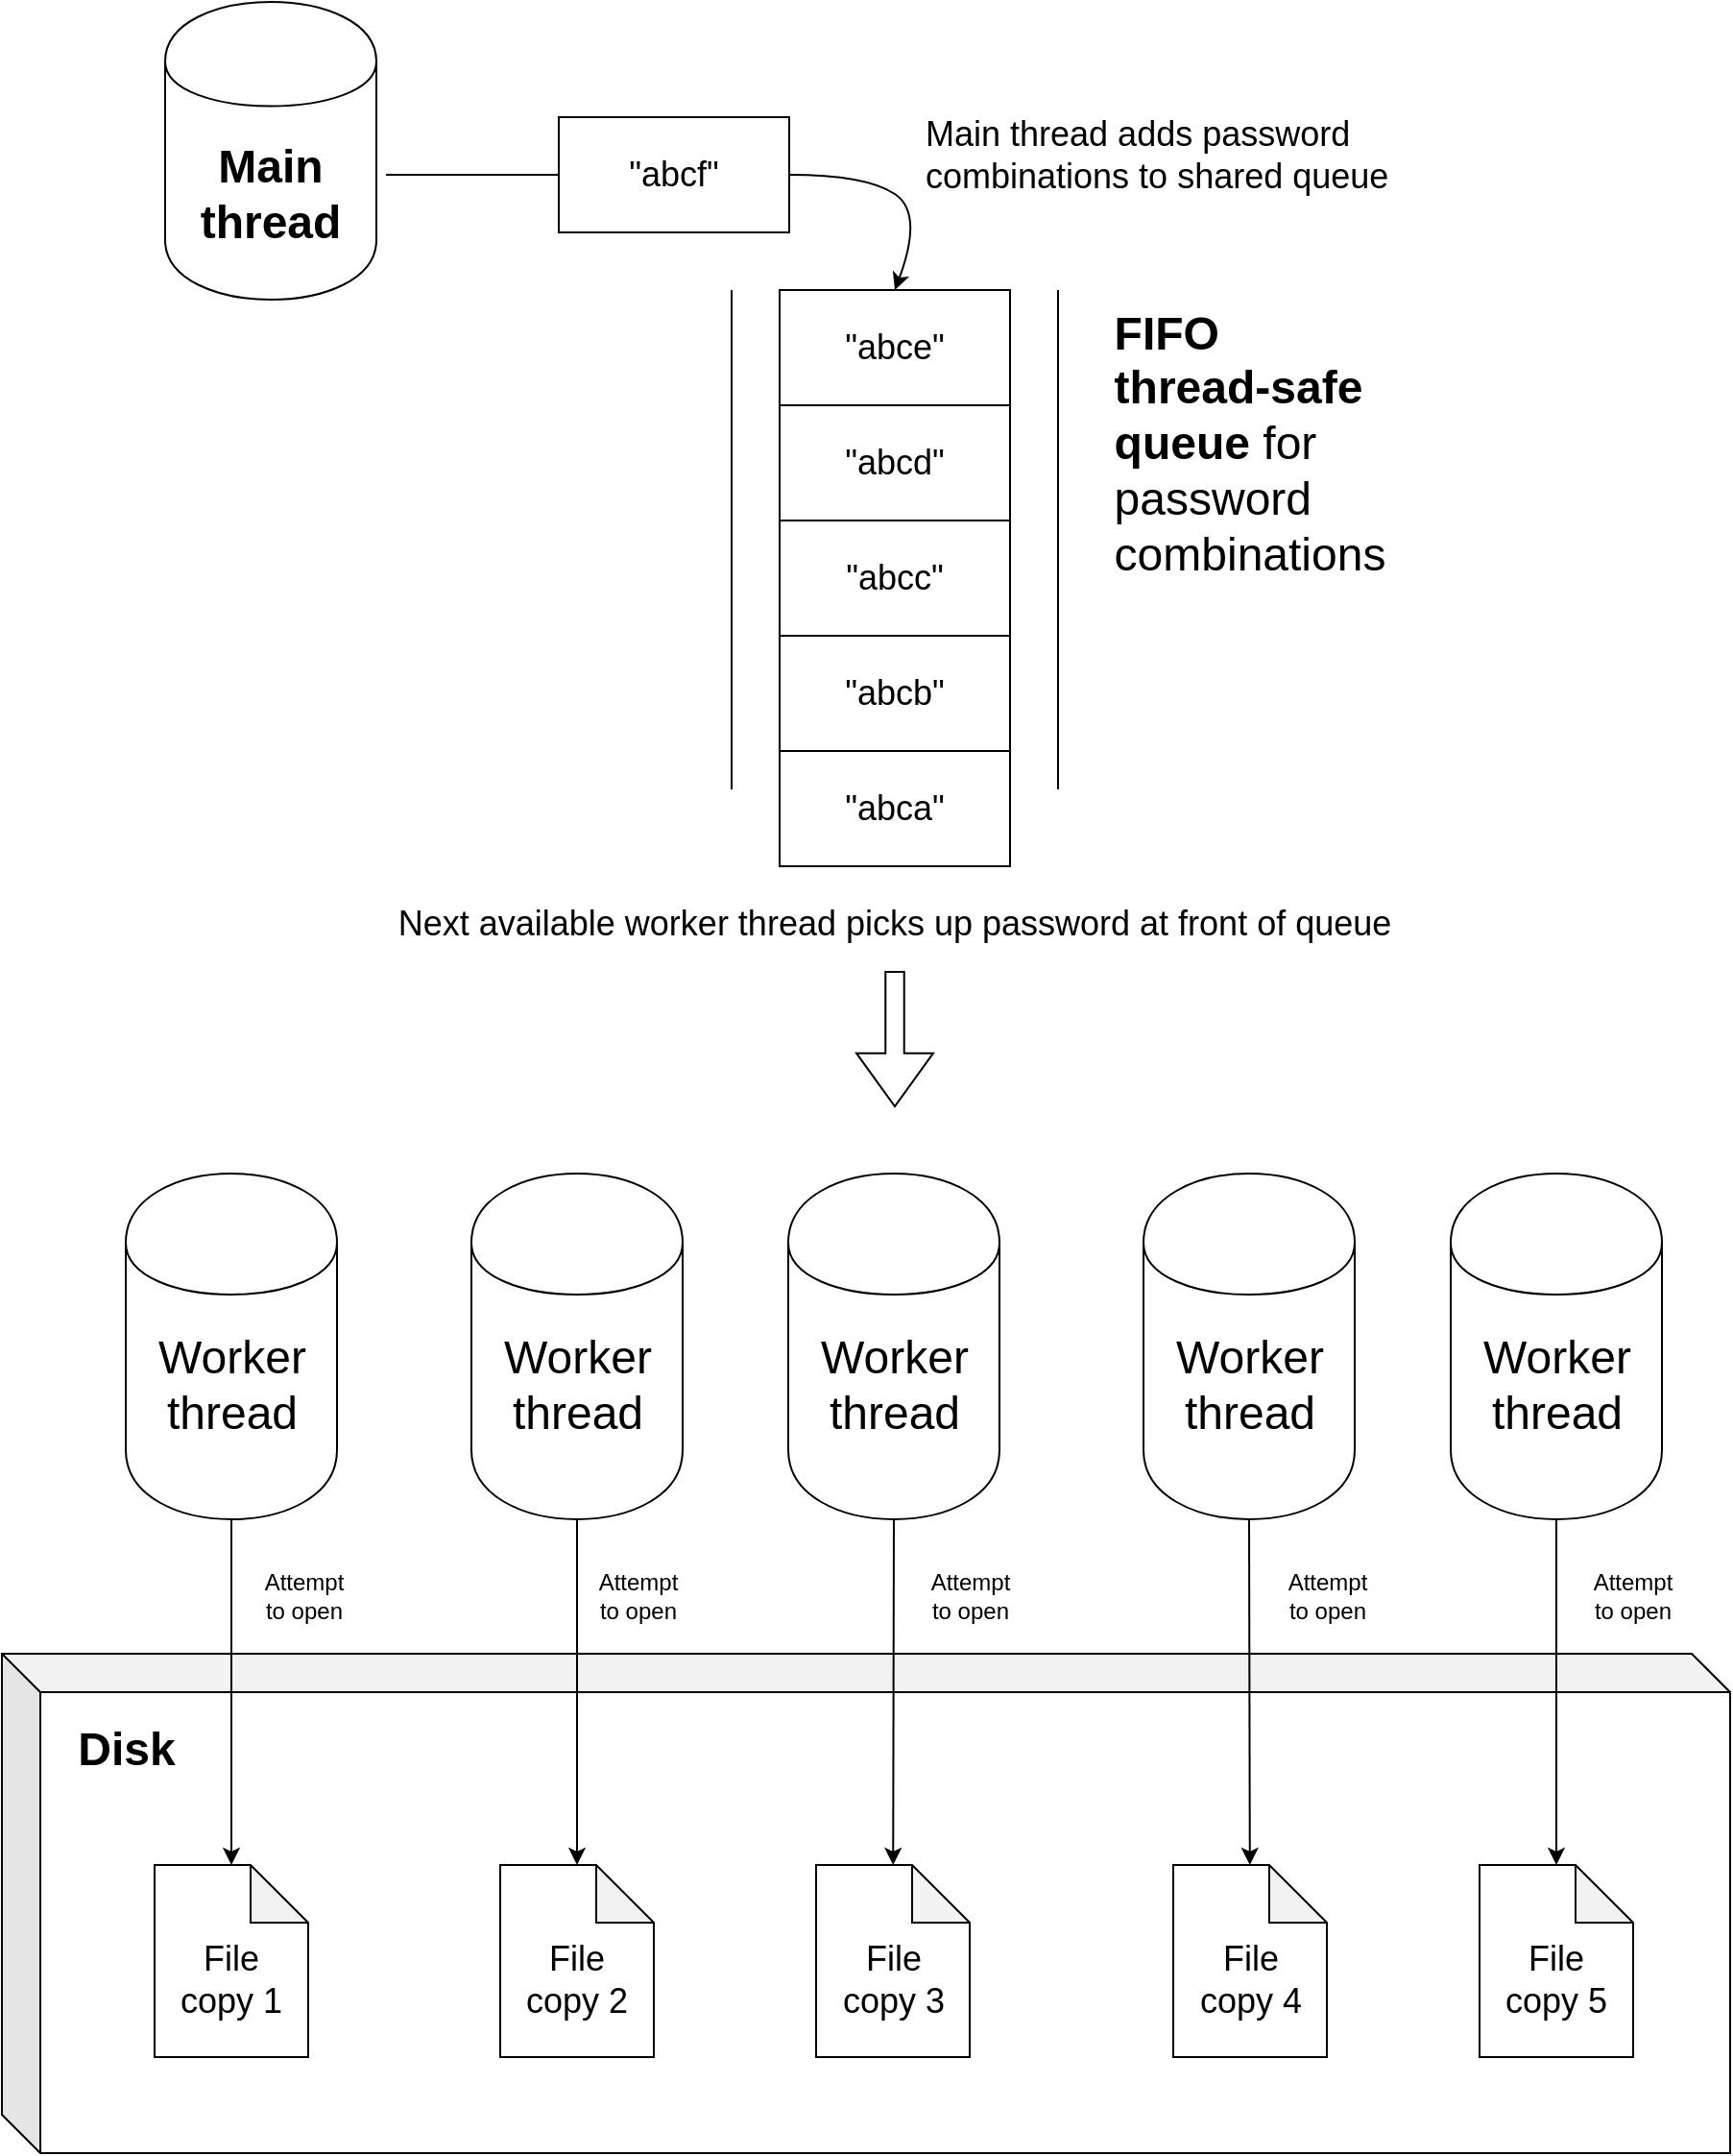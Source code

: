 <mxfile version="10.7.6" type="device"><diagram id="C81d6JS9DbTzN0MNDr1o" name="Page-1"><mxGraphModel dx="2082" dy="3220" grid="1" gridSize="10" guides="1" tooltips="1" connect="1" arrows="1" fold="1" page="1" pageScale="1" pageWidth="850" pageHeight="1100" math="0" shadow="0"><root><mxCell id="0"/><mxCell id="1" parent="0"/><mxCell id="NdqQK1QRVicuL6UkXngq-25" value="" style="shape=cylinder;whiteSpace=wrap;html=1;boundedLbl=1;backgroundOutline=1;" vertex="1" parent="1"><mxGeometry x="45" y="-30" width="110" height="155" as="geometry"/></mxCell><mxCell id="NdqQK1QRVicuL6UkXngq-2" value="" style="rounded=0;whiteSpace=wrap;html=1;" vertex="1" parent="1"><mxGeometry x="250" y="30" width="120" height="60" as="geometry"/></mxCell><mxCell id="NdqQK1QRVicuL6UkXngq-3" value="" style="rounded=0;whiteSpace=wrap;html=1;" vertex="1" parent="1"><mxGeometry x="365" y="120" width="120" height="60" as="geometry"/></mxCell><mxCell id="NdqQK1QRVicuL6UkXngq-4" value="" style="rounded=0;whiteSpace=wrap;html=1;" vertex="1" parent="1"><mxGeometry x="365" y="180" width="120" height="60" as="geometry"/></mxCell><mxCell id="NdqQK1QRVicuL6UkXngq-5" value="" style="rounded=0;whiteSpace=wrap;html=1;" vertex="1" parent="1"><mxGeometry x="365" y="240" width="120" height="60" as="geometry"/></mxCell><mxCell id="NdqQK1QRVicuL6UkXngq-6" value="" style="rounded=0;whiteSpace=wrap;html=1;" vertex="1" parent="1"><mxGeometry x="365" y="300" width="120" height="60" as="geometry"/></mxCell><mxCell id="NdqQK1QRVicuL6UkXngq-7" value="" style="rounded=0;whiteSpace=wrap;html=1;" vertex="1" parent="1"><mxGeometry x="365" y="360" width="120" height="60" as="geometry"/></mxCell><mxCell id="NdqQK1QRVicuL6UkXngq-9" value="" style="endArrow=none;html=1;" edge="1" parent="1"><mxGeometry width="50" height="50" relative="1" as="geometry"><mxPoint x="340" y="380" as="sourcePoint"/><mxPoint x="340" y="120" as="targetPoint"/></mxGeometry></mxCell><mxCell id="NdqQK1QRVicuL6UkXngq-10" value="" style="endArrow=none;html=1;" edge="1" parent="1"><mxGeometry width="50" height="50" relative="1" as="geometry"><mxPoint x="510" y="380" as="sourcePoint"/><mxPoint x="510" y="120" as="targetPoint"/></mxGeometry></mxCell><mxCell id="NdqQK1QRVicuL6UkXngq-11" value="&lt;div style=&quot;text-align: left&quot;&gt;&lt;span style=&quot;font-size: 24px&quot;&gt;&lt;b&gt;FIFO thread-safe queue&lt;/b&gt; for password combinations&lt;/span&gt;&lt;/div&gt;" style="text;html=1;strokeColor=none;fillColor=none;align=center;verticalAlign=middle;whiteSpace=wrap;rounded=0;" vertex="1" parent="1"><mxGeometry x="540" y="190" width="140" height="20" as="geometry"/></mxCell><mxCell id="NdqQK1QRVicuL6UkXngq-12" value="&lt;b&gt;&lt;font style=&quot;font-size: 24px&quot;&gt;Main thread&lt;/font&gt;&lt;/b&gt;" style="text;html=1;strokeColor=none;fillColor=none;align=center;verticalAlign=middle;whiteSpace=wrap;rounded=0;" vertex="1" parent="1"><mxGeometry x="80" y="60" width="40" height="20" as="geometry"/></mxCell><mxCell id="NdqQK1QRVicuL6UkXngq-16" value="" style="curved=1;endArrow=classic;html=1;exitX=1;exitY=0.5;exitDx=0;exitDy=0;entryX=0.5;entryY=0;entryDx=0;entryDy=0;" edge="1" parent="1" source="NdqQK1QRVicuL6UkXngq-2" target="NdqQK1QRVicuL6UkXngq-3"><mxGeometry width="50" height="50" relative="1" as="geometry"><mxPoint x="60" y="490" as="sourcePoint"/><mxPoint x="420" y="100" as="targetPoint"/><Array as="points"><mxPoint x="410" y="60"/><mxPoint x="440" y="80"/></Array></mxGeometry></mxCell><mxCell id="NdqQK1QRVicuL6UkXngq-17" value="" style="endArrow=none;html=1;entryX=0;entryY=0.5;entryDx=0;entryDy=0;" edge="1" parent="1" target="NdqQK1QRVicuL6UkXngq-2"><mxGeometry width="50" height="50" relative="1" as="geometry"><mxPoint x="160" y="60" as="sourcePoint"/><mxPoint x="110" y="440" as="targetPoint"/></mxGeometry></mxCell><mxCell id="NdqQK1QRVicuL6UkXngq-18" value="&lt;font style=&quot;font-size: 18px&quot;&gt;&quot;abca&quot;&lt;/font&gt;" style="text;html=1;strokeColor=none;fillColor=none;align=center;verticalAlign=middle;whiteSpace=wrap;rounded=0;" vertex="1" parent="1"><mxGeometry x="405" y="380" width="40" height="20" as="geometry"/></mxCell><mxCell id="NdqQK1QRVicuL6UkXngq-19" value="&lt;font style=&quot;font-size: 18px&quot;&gt;&quot;abcb&quot;&lt;/font&gt;" style="text;html=1;strokeColor=none;fillColor=none;align=center;verticalAlign=middle;whiteSpace=wrap;rounded=0;" vertex="1" parent="1"><mxGeometry x="405" y="320" width="40" height="20" as="geometry"/></mxCell><mxCell id="NdqQK1QRVicuL6UkXngq-20" value="&lt;font style=&quot;font-size: 18px&quot;&gt;&quot;abcc&quot;&lt;/font&gt;" style="text;html=1;strokeColor=none;fillColor=none;align=center;verticalAlign=middle;whiteSpace=wrap;rounded=0;" vertex="1" parent="1"><mxGeometry x="405" y="260" width="40" height="20" as="geometry"/></mxCell><mxCell id="NdqQK1QRVicuL6UkXngq-21" value="&lt;font style=&quot;font-size: 18px&quot;&gt;&quot;abcd&quot;&lt;/font&gt;" style="text;html=1;strokeColor=none;fillColor=none;align=center;verticalAlign=middle;whiteSpace=wrap;rounded=0;" vertex="1" parent="1"><mxGeometry x="405" y="200" width="40" height="20" as="geometry"/></mxCell><mxCell id="NdqQK1QRVicuL6UkXngq-22" value="&lt;font style=&quot;font-size: 18px&quot;&gt;&quot;abce&quot;&lt;/font&gt;" style="text;html=1;strokeColor=none;fillColor=none;align=center;verticalAlign=middle;whiteSpace=wrap;rounded=0;" vertex="1" parent="1"><mxGeometry x="405" y="140" width="40" height="20" as="geometry"/></mxCell><mxCell id="NdqQK1QRVicuL6UkXngq-23" value="&lt;font style=&quot;font-size: 18px&quot;&gt;&quot;abcf&quot;&lt;/font&gt;" style="text;html=1;strokeColor=none;fillColor=none;align=center;verticalAlign=middle;whiteSpace=wrap;rounded=0;" vertex="1" parent="1"><mxGeometry x="290" y="50" width="40" height="20" as="geometry"/></mxCell><mxCell id="NdqQK1QRVicuL6UkXngq-24" value="&lt;div style=&quot;text-align: left&quot;&gt;&lt;span style=&quot;font-size: 18px&quot;&gt;Main thread adds password combinations to shared queue&lt;/span&gt;&lt;/div&gt;" style="text;html=1;strokeColor=none;fillColor=none;align=center;verticalAlign=middle;whiteSpace=wrap;rounded=0;" vertex="1" parent="1"><mxGeometry x="440" y="40" width="285" height="20" as="geometry"/></mxCell><mxCell id="NdqQK1QRVicuL6UkXngq-26" value="" style="shape=cylinder;whiteSpace=wrap;html=1;boundedLbl=1;backgroundOutline=1;" vertex="1" parent="1"><mxGeometry x="24.5" y="580" width="110" height="180" as="geometry"/></mxCell><mxCell id="NdqQK1QRVicuL6UkXngq-28" value="&lt;font style=&quot;font-size: 24px&quot;&gt;Worker thread&lt;/font&gt;" style="text;html=1;strokeColor=none;fillColor=none;align=center;verticalAlign=middle;whiteSpace=wrap;rounded=0;" vertex="1" parent="1"><mxGeometry x="59.5" y="680" width="40" height="20" as="geometry"/></mxCell><mxCell id="NdqQK1QRVicuL6UkXngq-31" value="" style="shape=cylinder;whiteSpace=wrap;html=1;boundedLbl=1;backgroundOutline=1;" vertex="1" parent="1"><mxGeometry x="204.5" y="580" width="110" height="180" as="geometry"/></mxCell><mxCell id="NdqQK1QRVicuL6UkXngq-32" value="&lt;font style=&quot;font-size: 24px&quot;&gt;Worker thread&lt;/font&gt;" style="text;html=1;strokeColor=none;fillColor=none;align=center;verticalAlign=middle;whiteSpace=wrap;rounded=0;" vertex="1" parent="1"><mxGeometry x="239.5" y="680" width="40" height="20" as="geometry"/></mxCell><mxCell id="NdqQK1QRVicuL6UkXngq-33" value="" style="shape=cylinder;whiteSpace=wrap;html=1;boundedLbl=1;backgroundOutline=1;" vertex="1" parent="1"><mxGeometry x="369.5" y="580" width="110" height="180" as="geometry"/></mxCell><mxCell id="NdqQK1QRVicuL6UkXngq-34" value="&lt;font style=&quot;font-size: 24px&quot;&gt;Worker thread&lt;/font&gt;" style="text;html=1;strokeColor=none;fillColor=none;align=center;verticalAlign=middle;whiteSpace=wrap;rounded=0;" vertex="1" parent="1"><mxGeometry x="404.5" y="680" width="40" height="20" as="geometry"/></mxCell><mxCell id="NdqQK1QRVicuL6UkXngq-35" value="" style="shape=cylinder;whiteSpace=wrap;html=1;boundedLbl=1;backgroundOutline=1;" vertex="1" parent="1"><mxGeometry x="554.5" y="580" width="110" height="180" as="geometry"/></mxCell><mxCell id="NdqQK1QRVicuL6UkXngq-36" value="&lt;font style=&quot;font-size: 24px&quot;&gt;Worker thread&lt;/font&gt;" style="text;html=1;strokeColor=none;fillColor=none;align=center;verticalAlign=middle;whiteSpace=wrap;rounded=0;" vertex="1" parent="1"><mxGeometry x="589.5" y="680" width="40" height="20" as="geometry"/></mxCell><mxCell id="NdqQK1QRVicuL6UkXngq-37" value="" style="shape=cylinder;whiteSpace=wrap;html=1;boundedLbl=1;backgroundOutline=1;" vertex="1" parent="1"><mxGeometry x="714.5" y="580" width="110" height="180" as="geometry"/></mxCell><mxCell id="NdqQK1QRVicuL6UkXngq-38" value="&lt;font style=&quot;font-size: 24px&quot;&gt;Worker thread&lt;/font&gt;" style="text;html=1;strokeColor=none;fillColor=none;align=center;verticalAlign=middle;whiteSpace=wrap;rounded=0;" vertex="1" parent="1"><mxGeometry x="749.5" y="680" width="40" height="20" as="geometry"/></mxCell><mxCell id="NdqQK1QRVicuL6UkXngq-42" value="" style="shape=singleArrow;direction=south;whiteSpace=wrap;html=1;arrowWidth=0.243;arrowSize=0.395;" vertex="1" parent="1"><mxGeometry x="405" y="475" width="40" height="70" as="geometry"/></mxCell><mxCell id="NdqQK1QRVicuL6UkXngq-43" value="&lt;div style=&quot;text-align: center&quot;&gt;&lt;span style=&quot;font-size: 18px&quot;&gt;Next available worker thread picks up password at front of queue&lt;/span&gt;&lt;/div&gt;" style="text;html=1;strokeColor=none;fillColor=none;align=center;verticalAlign=middle;whiteSpace=wrap;rounded=0;" vertex="1" parent="1"><mxGeometry x="161" y="440" width="528" height="20" as="geometry"/></mxCell><mxCell id="NdqQK1QRVicuL6UkXngq-44" value="" style="shape=cube;whiteSpace=wrap;html=1;boundedLbl=1;backgroundOutline=1;darkOpacity=0.05;darkOpacity2=0.1;" vertex="1" parent="1"><mxGeometry x="-40" y="830" width="900" height="260" as="geometry"/></mxCell><mxCell id="NdqQK1QRVicuL6UkXngq-45" value="&lt;b&gt;&lt;font style=&quot;font-size: 24px&quot;&gt;Disk&lt;/font&gt;&lt;/b&gt;" style="text;html=1;strokeColor=none;fillColor=none;align=center;verticalAlign=middle;whiteSpace=wrap;rounded=0;" vertex="1" parent="1"><mxGeometry x="5" y="870" width="40" height="20" as="geometry"/></mxCell><mxCell id="NdqQK1QRVicuL6UkXngq-47" value="" style="shape=note;whiteSpace=wrap;html=1;backgroundOutline=1;darkOpacity=0.05;" vertex="1" parent="1"><mxGeometry x="39.5" y="940" width="80" height="100" as="geometry"/></mxCell><mxCell id="NdqQK1QRVicuL6UkXngq-48" value="" style="shape=note;whiteSpace=wrap;html=1;backgroundOutline=1;darkOpacity=0.05;" vertex="1" parent="1"><mxGeometry x="219.5" y="940" width="80" height="100" as="geometry"/></mxCell><mxCell id="NdqQK1QRVicuL6UkXngq-49" value="" style="shape=note;whiteSpace=wrap;html=1;backgroundOutline=1;darkOpacity=0.05;" vertex="1" parent="1"><mxGeometry x="384" y="940" width="80" height="100" as="geometry"/></mxCell><mxCell id="NdqQK1QRVicuL6UkXngq-50" value="" style="shape=note;whiteSpace=wrap;html=1;backgroundOutline=1;darkOpacity=0.05;" vertex="1" parent="1"><mxGeometry x="570" y="940" width="80" height="100" as="geometry"/></mxCell><mxCell id="NdqQK1QRVicuL6UkXngq-51" value="" style="shape=note;whiteSpace=wrap;html=1;backgroundOutline=1;darkOpacity=0.05;" vertex="1" parent="1"><mxGeometry x="729.5" y="940" width="80" height="100" as="geometry"/></mxCell><mxCell id="NdqQK1QRVicuL6UkXngq-52" value="&lt;font style=&quot;font-size: 18px&quot;&gt;File copy 1&lt;/font&gt;" style="text;html=1;strokeColor=none;fillColor=none;align=center;verticalAlign=middle;whiteSpace=wrap;rounded=0;" vertex="1" parent="1"><mxGeometry x="49" y="990" width="61" height="20" as="geometry"/></mxCell><mxCell id="NdqQK1QRVicuL6UkXngq-53" value="&lt;font style=&quot;font-size: 18px&quot;&gt;File copy 2&lt;/font&gt;" style="text;html=1;strokeColor=none;fillColor=none;align=center;verticalAlign=middle;whiteSpace=wrap;rounded=0;" vertex="1" parent="1"><mxGeometry x="229" y="990" width="61" height="20" as="geometry"/></mxCell><mxCell id="NdqQK1QRVicuL6UkXngq-54" value="&lt;font style=&quot;font-size: 18px&quot;&gt;File copy 3&lt;/font&gt;" style="text;html=1;strokeColor=none;fillColor=none;align=center;verticalAlign=middle;whiteSpace=wrap;rounded=0;" vertex="1" parent="1"><mxGeometry x="393.5" y="990" width="61" height="20" as="geometry"/></mxCell><mxCell id="NdqQK1QRVicuL6UkXngq-55" value="&lt;font style=&quot;font-size: 18px&quot;&gt;File copy 4&lt;/font&gt;" style="text;html=1;strokeColor=none;fillColor=none;align=center;verticalAlign=middle;whiteSpace=wrap;rounded=0;" vertex="1" parent="1"><mxGeometry x="579.5" y="990" width="61" height="20" as="geometry"/></mxCell><mxCell id="NdqQK1QRVicuL6UkXngq-56" value="&lt;font style=&quot;font-size: 18px&quot;&gt;File copy 5&lt;/font&gt;" style="text;html=1;strokeColor=none;fillColor=none;align=center;verticalAlign=middle;whiteSpace=wrap;rounded=0;" vertex="1" parent="1"><mxGeometry x="739" y="990" width="61" height="20" as="geometry"/></mxCell><mxCell id="NdqQK1QRVicuL6UkXngq-57" value="" style="endArrow=classic;html=1;entryX=0.5;entryY=0;entryDx=0;entryDy=0;entryPerimeter=0;exitX=0.5;exitY=1;exitDx=0;exitDy=0;" edge="1" parent="1" source="NdqQK1QRVicuL6UkXngq-26" target="NdqQK1QRVicuL6UkXngq-47"><mxGeometry width="50" height="50" relative="1" as="geometry"><mxPoint x="-40" y="1160" as="sourcePoint"/><mxPoint x="10" y="1110" as="targetPoint"/></mxGeometry></mxCell><mxCell id="NdqQK1QRVicuL6UkXngq-58" value="" style="endArrow=classic;html=1;exitX=0.5;exitY=1;exitDx=0;exitDy=0;" edge="1" parent="1" source="NdqQK1QRVicuL6UkXngq-31" target="NdqQK1QRVicuL6UkXngq-48"><mxGeometry width="50" height="50" relative="1" as="geometry"><mxPoint x="89.176" y="770" as="sourcePoint"/><mxPoint x="89.176" y="950" as="targetPoint"/></mxGeometry></mxCell><mxCell id="NdqQK1QRVicuL6UkXngq-59" value="" style="endArrow=classic;html=1;exitX=0.5;exitY=1;exitDx=0;exitDy=0;" edge="1" parent="1" source="NdqQK1QRVicuL6UkXngq-33" target="NdqQK1QRVicuL6UkXngq-49"><mxGeometry width="50" height="50" relative="1" as="geometry"><mxPoint x="99.176" y="780" as="sourcePoint"/><mxPoint x="99.176" y="960" as="targetPoint"/></mxGeometry></mxCell><mxCell id="NdqQK1QRVicuL6UkXngq-60" value="" style="endArrow=classic;html=1;exitX=0.5;exitY=1;exitDx=0;exitDy=0;" edge="1" parent="1" source="NdqQK1QRVicuL6UkXngq-35" target="NdqQK1QRVicuL6UkXngq-50"><mxGeometry width="50" height="50" relative="1" as="geometry"><mxPoint x="109.176" y="790" as="sourcePoint"/><mxPoint x="109.176" y="970" as="targetPoint"/></mxGeometry></mxCell><mxCell id="NdqQK1QRVicuL6UkXngq-61" value="" style="endArrow=classic;html=1;exitX=0.5;exitY=1;exitDx=0;exitDy=0;" edge="1" parent="1" source="NdqQK1QRVicuL6UkXngq-37" target="NdqQK1QRVicuL6UkXngq-51"><mxGeometry width="50" height="50" relative="1" as="geometry"><mxPoint x="119.176" y="800" as="sourcePoint"/><mxPoint x="119.176" y="980" as="targetPoint"/></mxGeometry></mxCell><mxCell id="NdqQK1QRVicuL6UkXngq-62" value="Attempt to open" style="text;html=1;strokeColor=none;fillColor=none;align=center;verticalAlign=middle;whiteSpace=wrap;rounded=0;" vertex="1" parent="1"><mxGeometry x="94" y="790" width="47" height="20" as="geometry"/></mxCell><mxCell id="NdqQK1QRVicuL6UkXngq-63" value="Attempt to open" style="text;html=1;strokeColor=none;fillColor=none;align=center;verticalAlign=middle;whiteSpace=wrap;rounded=0;" vertex="1" parent="1"><mxGeometry x="267.5" y="790" width="47" height="20" as="geometry"/></mxCell><mxCell id="NdqQK1QRVicuL6UkXngq-64" value="Attempt to open" style="text;html=1;strokeColor=none;fillColor=none;align=center;verticalAlign=middle;whiteSpace=wrap;rounded=0;" vertex="1" parent="1"><mxGeometry x="441" y="790" width="47" height="20" as="geometry"/></mxCell><mxCell id="NdqQK1QRVicuL6UkXngq-65" value="Attempt to open" style="text;html=1;strokeColor=none;fillColor=none;align=center;verticalAlign=middle;whiteSpace=wrap;rounded=0;" vertex="1" parent="1"><mxGeometry x="626.5" y="790" width="47" height="20" as="geometry"/></mxCell><mxCell id="NdqQK1QRVicuL6UkXngq-66" value="Attempt to open" style="text;html=1;strokeColor=none;fillColor=none;align=center;verticalAlign=middle;whiteSpace=wrap;rounded=0;" vertex="1" parent="1"><mxGeometry x="786" y="790" width="47" height="20" as="geometry"/></mxCell></root></mxGraphModel></diagram></mxfile>